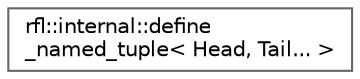 digraph "类继承关系图"
{
 // LATEX_PDF_SIZE
  bgcolor="transparent";
  edge [fontname=Helvetica,fontsize=10,labelfontname=Helvetica,labelfontsize=10];
  node [fontname=Helvetica,fontsize=10,shape=box,height=0.2,width=0.4];
  rankdir="LR";
  Node0 [id="Node000000",label="rfl::internal::define\l_named_tuple\< Head, Tail... \>",height=0.2,width=0.4,color="grey40", fillcolor="white", style="filled",URL="$structrfl_1_1internal_1_1define__named__tuple_3_01_head_00_01_tail_8_8_8_01_4.html",tooltip=" "];
}
